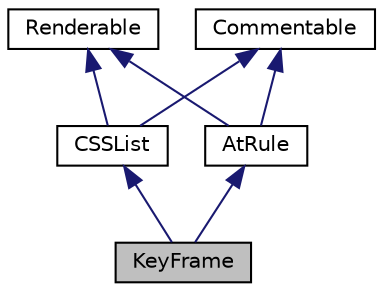 digraph "KeyFrame"
{
 // INTERACTIVE_SVG=YES
  edge [fontname="Helvetica",fontsize="10",labelfontname="Helvetica",labelfontsize="10"];
  node [fontname="Helvetica",fontsize="10",shape=record];
  Node1 [label="KeyFrame",height=0.2,width=0.4,color="black", fillcolor="grey75", style="filled", fontcolor="black"];
  Node2 -> Node1 [dir="back",color="midnightblue",fontsize="10",style="solid",fontname="Helvetica"];
  Node2 [label="CSSList",height=0.2,width=0.4,color="black", fillcolor="white", style="filled",URL="$class_sabberworm_1_1_c_s_s_1_1_c_s_s_list_1_1_c_s_s_list.html",tooltip="A CSSList is the most generic container available. "];
  Node3 -> Node2 [dir="back",color="midnightblue",fontsize="10",style="solid",fontname="Helvetica"];
  Node3 [label="Renderable",height=0.2,width=0.4,color="black", fillcolor="white", style="filled",URL="$interface_sabberworm_1_1_c_s_s_1_1_renderable.html"];
  Node4 -> Node2 [dir="back",color="midnightblue",fontsize="10",style="solid",fontname="Helvetica"];
  Node4 [label="Commentable",height=0.2,width=0.4,color="black", fillcolor="white", style="filled",URL="$interface_sabberworm_1_1_c_s_s_1_1_comment_1_1_commentable.html"];
  Node5 -> Node1 [dir="back",color="midnightblue",fontsize="10",style="solid",fontname="Helvetica"];
  Node5 [label="AtRule",height=0.2,width=0.4,color="black", fillcolor="white", style="filled",URL="$interface_sabberworm_1_1_c_s_s_1_1_property_1_1_at_rule.html"];
  Node3 -> Node5 [dir="back",color="midnightblue",fontsize="10",style="solid",fontname="Helvetica"];
  Node4 -> Node5 [dir="back",color="midnightblue",fontsize="10",style="solid",fontname="Helvetica"];
}
